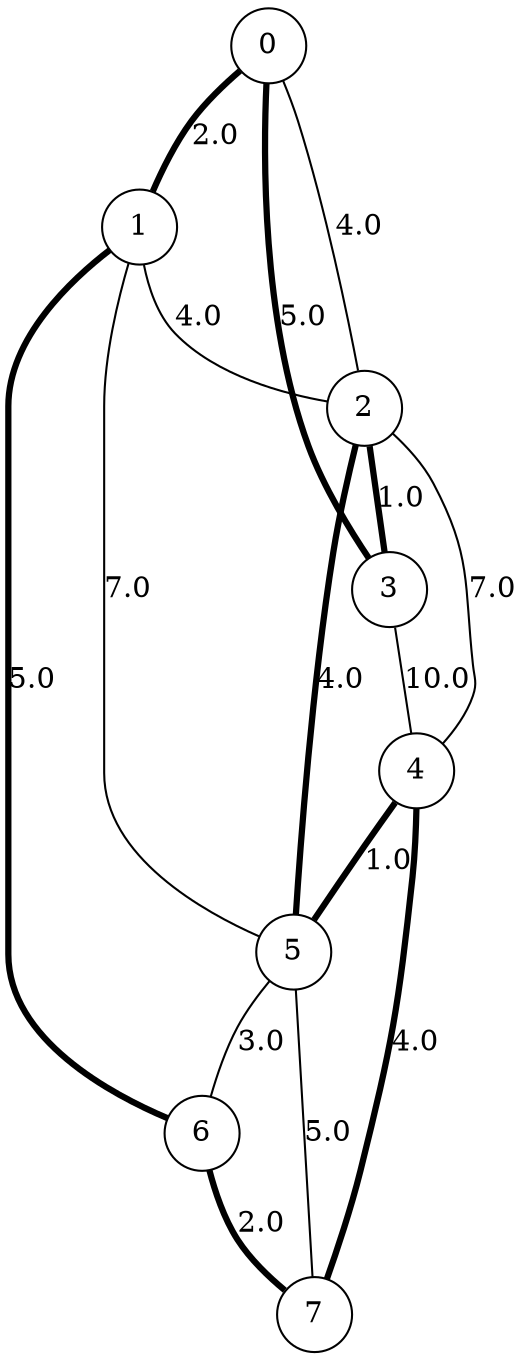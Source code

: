 graph tsp {
	node [shape=circle]
edge [len=1.5]
overlap = scalexy
	a0 [label=0]
	a1 [label=1]
	a2 [label=2]
	a3 [label=3]
	a4 [label=4]
	a5 [label=5]
	a6 [label=6]
	a7 [label=7]
	a0 -- a1 [label=2.0, penwidth=3]
	a0 -- a2 [label=4.0]
	a0 -- a3 [label=5.0, penwidth=3]
	a1 -- a2 [label=4.0]
	a1 -- a5 [label=7.0]
	a1 -- a6 [label=5.0, penwidth=3]
	a2 -- a3 [label=1.0, penwidth=3]
	a2 -- a4 [label=7.0]
	a2 -- a5 [label=4.0, penwidth=3]
	a3 -- a4 [label=10.0]
	a4 -- a5 [label=1.0, penwidth=3]
	a4 -- a7 [label=4.0, penwidth=3]
	a5 -- a6 [label=3.0]
	a5 -- a7 [label=5.0]
	a6 -- a7 [label=2.0, penwidth=3]
}